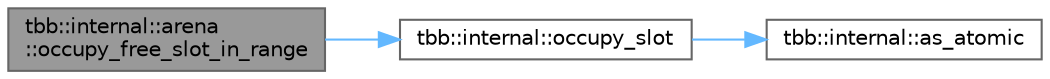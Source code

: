 digraph "tbb::internal::arena::occupy_free_slot_in_range"
{
 // LATEX_PDF_SIZE
  bgcolor="transparent";
  edge [fontname=Helvetica,fontsize=10,labelfontname=Helvetica,labelfontsize=10];
  node [fontname=Helvetica,fontsize=10,shape=box,height=0.2,width=0.4];
  rankdir="LR";
  Node1 [id="Node000001",label="tbb::internal::arena\l::occupy_free_slot_in_range",height=0.2,width=0.4,color="gray40", fillcolor="grey60", style="filled", fontcolor="black",tooltip="Tries to occupy a slot in the specified range."];
  Node1 -> Node2 [id="edge3_Node000001_Node000002",color="steelblue1",style="solid",tooltip=" "];
  Node2 [id="Node000002",label="tbb::internal::occupy_slot",height=0.2,width=0.4,color="grey40", fillcolor="white", style="filled",URL="$namespacetbb_1_1internal.html#a6459f6409c22c901557ba0f76152a9d9",tooltip=" "];
  Node2 -> Node3 [id="edge4_Node000002_Node000003",color="steelblue1",style="solid",tooltip=" "];
  Node3 [id="Node000003",label="tbb::internal::as_atomic",height=0.2,width=0.4,color="grey40", fillcolor="white", style="filled",URL="$namespacetbb_1_1internal.html#a958f482f9d5f3476ca70610af5336040",tooltip=" "];
}
